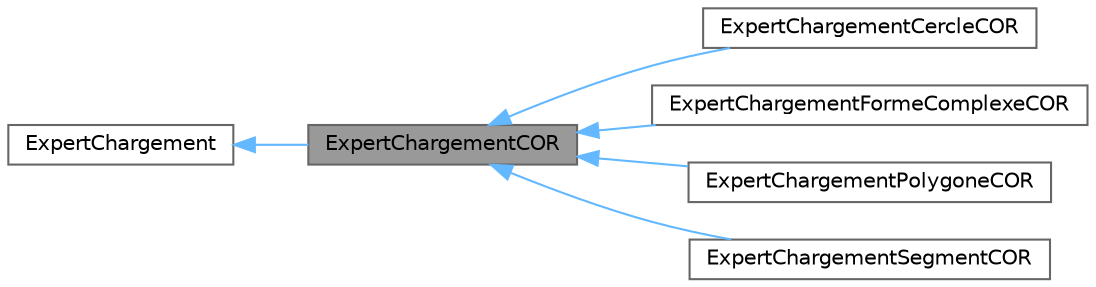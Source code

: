 digraph "ExpertChargementCOR"
{
 // LATEX_PDF_SIZE
  bgcolor="transparent";
  edge [fontname=Helvetica,fontsize=10,labelfontname=Helvetica,labelfontsize=10];
  node [fontname=Helvetica,fontsize=10,shape=box,height=0.2,width=0.4];
  rankdir="LR";
  Node1 [label="ExpertChargementCOR",height=0.2,width=0.4,color="gray40", fillcolor="grey60", style="filled", fontcolor="black",tooltip="Classe ExpertChargementCOR."];
  Node2 -> Node1 [dir="back",color="steelblue1",style="solid"];
  Node2 [label="ExpertChargement",height=0.2,width=0.4,color="gray40", fillcolor="white", style="filled",URL="$class_expert_chargement.html",tooltip="Classe abstraite qui sert à résoudre le problème de la ligne lue."];
  Node1 -> Node3 [dir="back",color="steelblue1",style="solid"];
  Node3 [label="ExpertChargementCercleCOR",height=0.2,width=0.4,color="gray40", fillcolor="white", style="filled",URL="$class_expert_chargement_cercle_c_o_r.html",tooltip="Classe ExpertChargementCercleCOR."];
  Node1 -> Node4 [dir="back",color="steelblue1",style="solid"];
  Node4 [label="ExpertChargementFormeComplexeCOR",height=0.2,width=0.4,color="gray40", fillcolor="white", style="filled",URL="$class_expert_chargement_forme_complexe_c_o_r.html",tooltip="Classe qui permet de charger une forme complexe."];
  Node1 -> Node5 [dir="back",color="steelblue1",style="solid"];
  Node5 [label="ExpertChargementPolygoneCOR",height=0.2,width=0.4,color="gray40", fillcolor="white", style="filled",URL="$class_expert_chargement_polygone_c_o_r.html",tooltip="Classe qui sert à résoudre le problème de la ligne lue."];
  Node1 -> Node6 [dir="back",color="steelblue1",style="solid"];
  Node6 [label="ExpertChargementSegmentCOR",height=0.2,width=0.4,color="gray40", fillcolor="white", style="filled",URL="$class_expert_chargement_segment_c_o_r.html",tooltip=" "];
}
